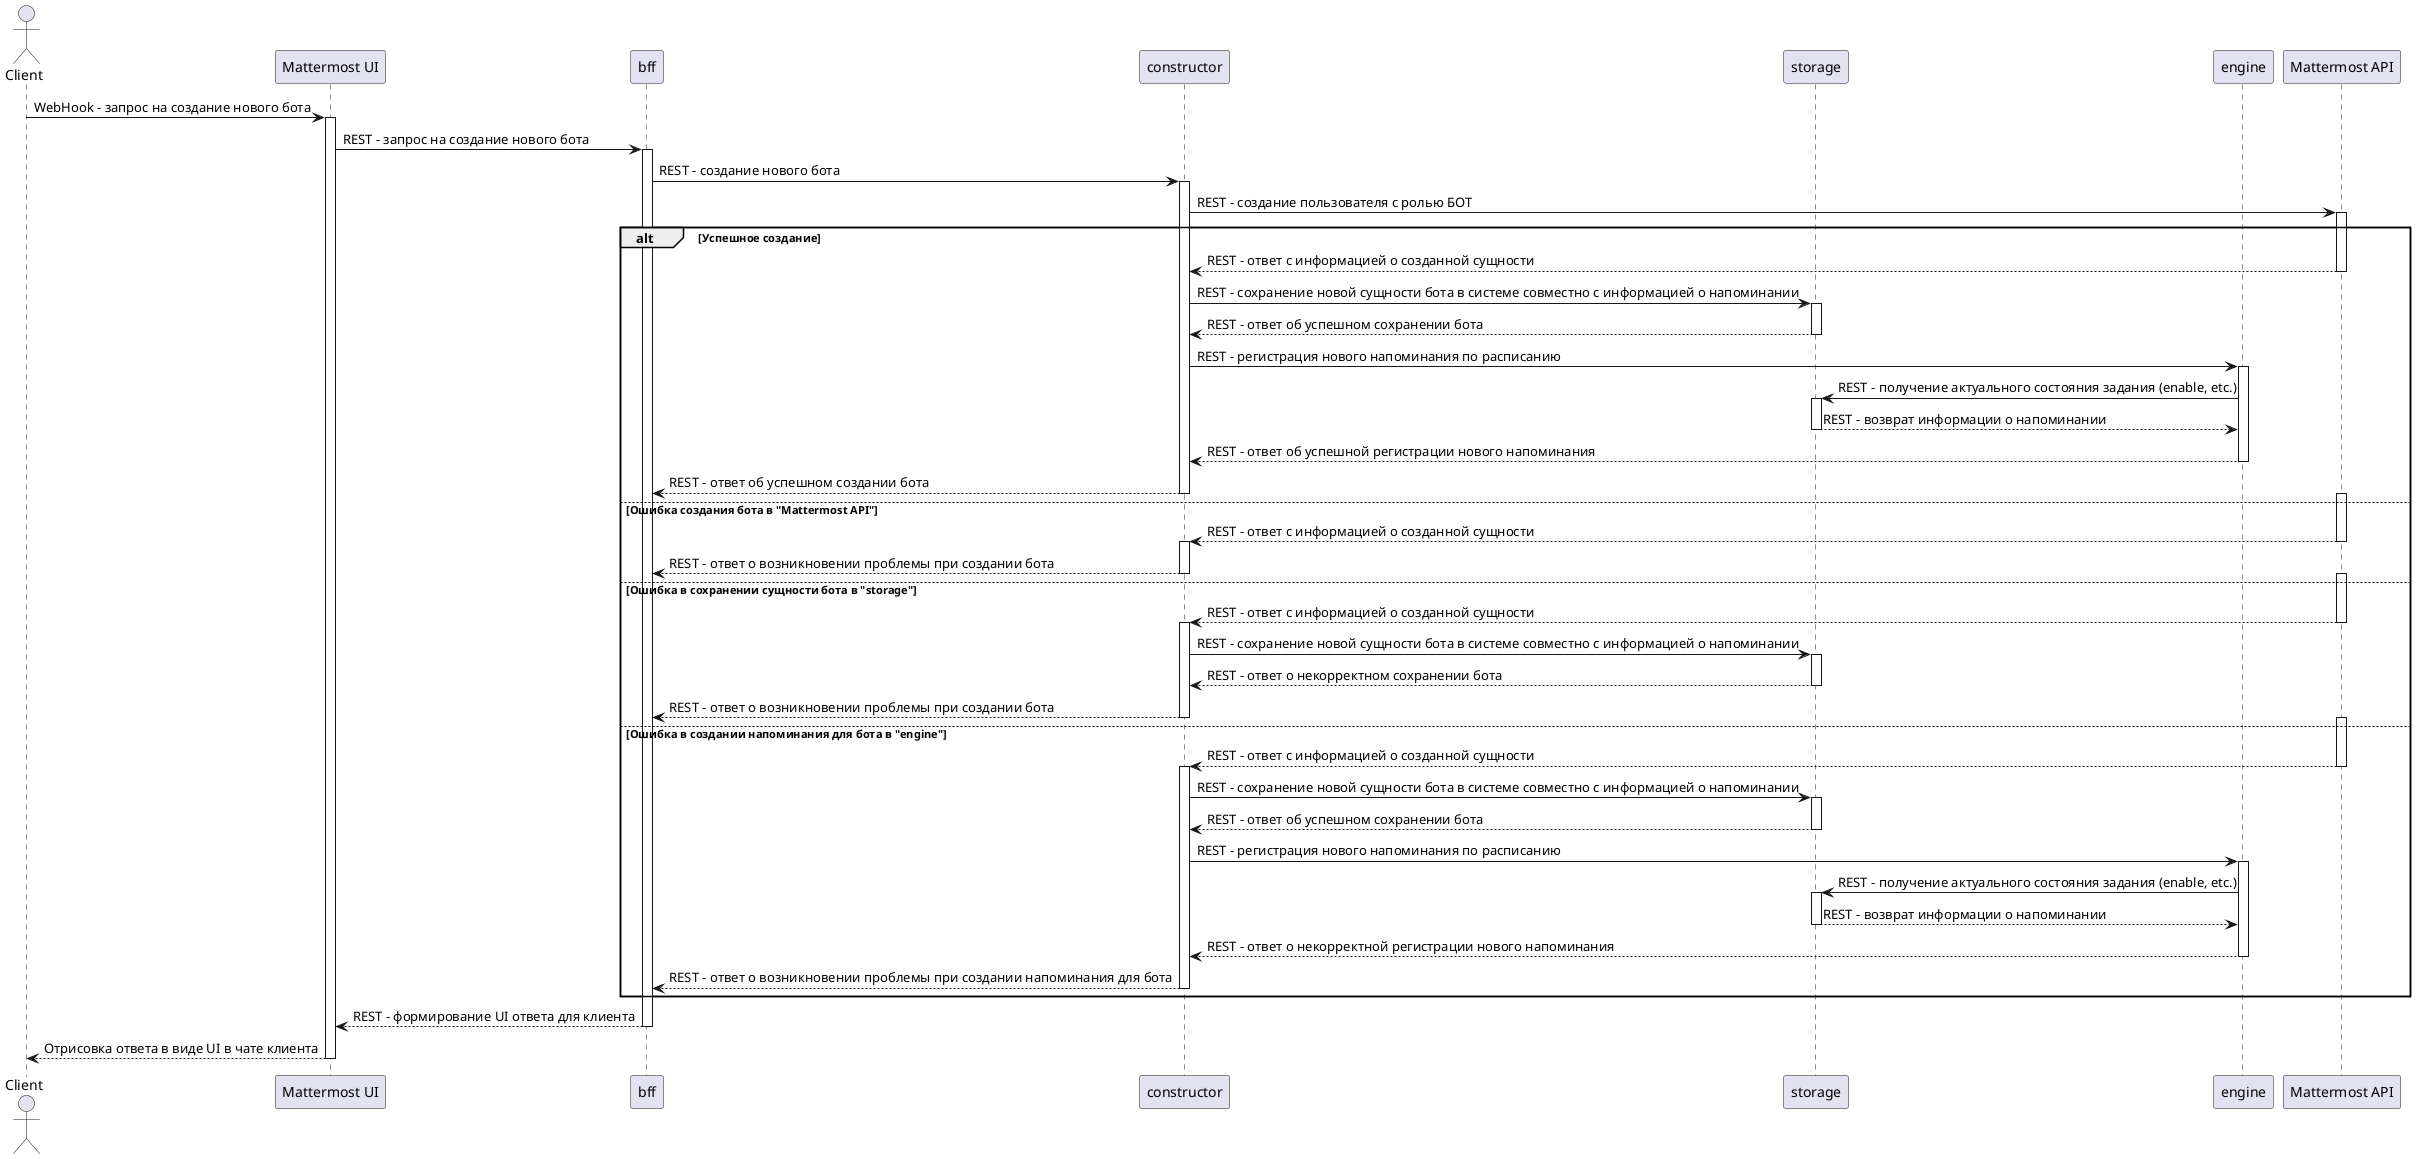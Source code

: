 @startuml
actor "Client" as  usr
participant "Mattermost UI" as in
participant "bff" as bff
participant "constructor" as cnr
participant "storage" as str
participant "engine" as eng
participant "Mattermost API" as out

usr -> in : WebHook - запрос на создание нового бота
activate in
    in -> bff : REST - запрос на создание нового бота
    activate bff
        bff -> cnr : REST - создание нового бота
        activate cnr
            cnr -> out : REST - создание пользователя с ролью БОТ
            activate out
    alt Успешное создание
            out --> cnr : REST - ответ с информацией о созданной сущности
            deactivate out
            cnr -> str : REST - сохранение новой сущности бота в системе совместно с информацией о напоминании
            activate str
            str --> cnr : REST - ответ об успешном сохранении бота
            deactivate str
            cnr -> eng : REST - регистрация нового напоминания по расписанию
            activate eng
                eng -> str : REST - получение актуального состояния задания (enable, etc.)
                activate str
                str --> eng : REST - возврат информации о напоминании
                deactivate str
            eng --> cnr : REST - ответ об успешной регистрации нового напоминания
            deactivate eng
        cnr --> bff : REST - ответ об успешном создании бота
        deactivate cnr
    else Ошибка создания бота в "Mattermost API"
            activate out
            out --> cnr : REST - ответ с информацией о созданной сущности
            deactivate out
         activate cnr
         cnr --> bff : REST - ответ о возникновении проблемы при создании бота
         deactivate cnr
    else Ошибка в сохранении сущности бота в "storage"
            activate out
            out --> cnr : REST - ответ с информацией о созданной сущности
            deactivate out
            activate cnr
            cnr -> str : REST - сохранение новой сущности бота в системе совместно с информацией о напоминании
            activate str
            str --> cnr : REST - ответ о некорректном сохранении бота
            deactivate str
         cnr --> bff : REST - ответ о возникновении проблемы при создании бота
         deactivate cnr
    else Ошибка в создании напоминания для бота в "engine"
            activate out
            out --> cnr : REST - ответ с информацией о созданной сущности
            deactivate out
            activate cnr
            cnr -> str : REST - сохранение новой сущности бота в системе совместно с информацией о напоминании
            activate str
            str --> cnr : REST - ответ об успешном сохранении бота
            deactivate str
            cnr -> eng : REST - регистрация нового напоминания по расписанию
            activate eng
                eng -> str : REST - получение актуального состояния задания (enable, etc.)
                activate str
                str --> eng : REST - возврат информации о напоминании
                deactivate str
            eng --> cnr : REST - ответ о некорректной регистрации нового напоминания
            deactivate eng
        cnr --> bff : REST - ответ о возникновении проблемы при создании напоминания для бота
        deactivate cnr
    end
    bff --> in : REST - формирование UI ответа для клиента
    deactivate bff
in --> usr : Отрисовка ответа в виде UI в чате клиента
deactivate in

@enduml